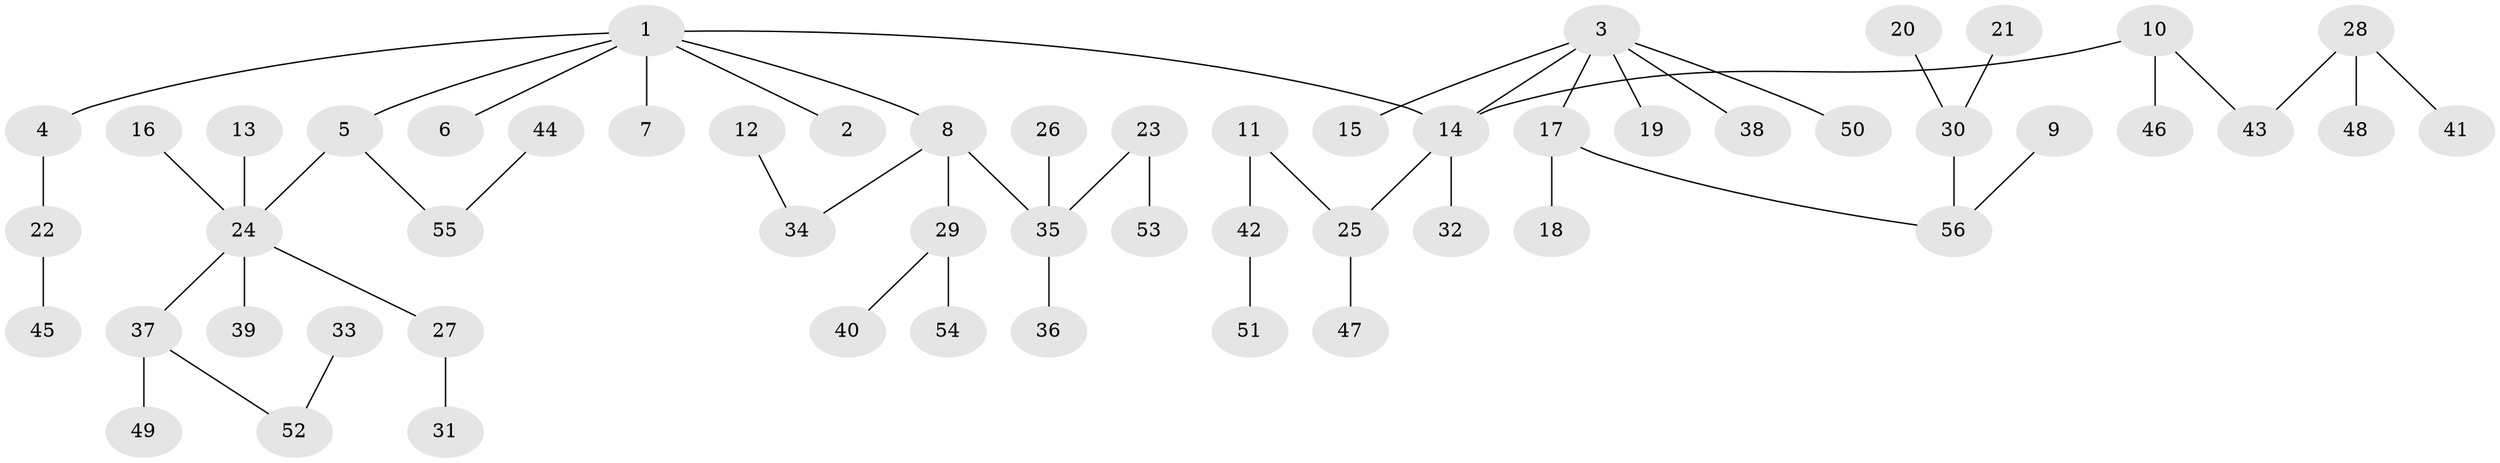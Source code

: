 // original degree distribution, {5: 0.018018018018018018, 6: 0.018018018018018018, 4: 0.07207207207207207, 1: 0.45045045045045046, 2: 0.32432432432432434, 3: 0.10810810810810811, 8: 0.009009009009009009}
// Generated by graph-tools (version 1.1) at 2025/50/03/09/25 03:50:25]
// undirected, 56 vertices, 55 edges
graph export_dot {
graph [start="1"]
  node [color=gray90,style=filled];
  1;
  2;
  3;
  4;
  5;
  6;
  7;
  8;
  9;
  10;
  11;
  12;
  13;
  14;
  15;
  16;
  17;
  18;
  19;
  20;
  21;
  22;
  23;
  24;
  25;
  26;
  27;
  28;
  29;
  30;
  31;
  32;
  33;
  34;
  35;
  36;
  37;
  38;
  39;
  40;
  41;
  42;
  43;
  44;
  45;
  46;
  47;
  48;
  49;
  50;
  51;
  52;
  53;
  54;
  55;
  56;
  1 -- 2 [weight=1.0];
  1 -- 4 [weight=1.0];
  1 -- 5 [weight=1.0];
  1 -- 6 [weight=1.0];
  1 -- 7 [weight=1.0];
  1 -- 8 [weight=1.0];
  1 -- 14 [weight=1.0];
  3 -- 14 [weight=1.0];
  3 -- 15 [weight=1.0];
  3 -- 17 [weight=1.0];
  3 -- 19 [weight=1.0];
  3 -- 38 [weight=1.0];
  3 -- 50 [weight=1.0];
  4 -- 22 [weight=1.0];
  5 -- 24 [weight=1.0];
  5 -- 55 [weight=1.0];
  8 -- 29 [weight=1.0];
  8 -- 34 [weight=1.0];
  8 -- 35 [weight=1.0];
  9 -- 56 [weight=1.0];
  10 -- 14 [weight=1.0];
  10 -- 43 [weight=1.0];
  10 -- 46 [weight=1.0];
  11 -- 25 [weight=1.0];
  11 -- 42 [weight=1.0];
  12 -- 34 [weight=1.0];
  13 -- 24 [weight=1.0];
  14 -- 25 [weight=1.0];
  14 -- 32 [weight=1.0];
  16 -- 24 [weight=1.0];
  17 -- 18 [weight=1.0];
  17 -- 56 [weight=1.0];
  20 -- 30 [weight=1.0];
  21 -- 30 [weight=1.0];
  22 -- 45 [weight=1.0];
  23 -- 35 [weight=1.0];
  23 -- 53 [weight=1.0];
  24 -- 27 [weight=1.0];
  24 -- 37 [weight=1.0];
  24 -- 39 [weight=1.0];
  25 -- 47 [weight=1.0];
  26 -- 35 [weight=1.0];
  27 -- 31 [weight=1.0];
  28 -- 41 [weight=1.0];
  28 -- 43 [weight=1.0];
  28 -- 48 [weight=1.0];
  29 -- 40 [weight=1.0];
  29 -- 54 [weight=1.0];
  30 -- 56 [weight=1.0];
  33 -- 52 [weight=1.0];
  35 -- 36 [weight=1.0];
  37 -- 49 [weight=1.0];
  37 -- 52 [weight=1.0];
  42 -- 51 [weight=1.0];
  44 -- 55 [weight=1.0];
}
